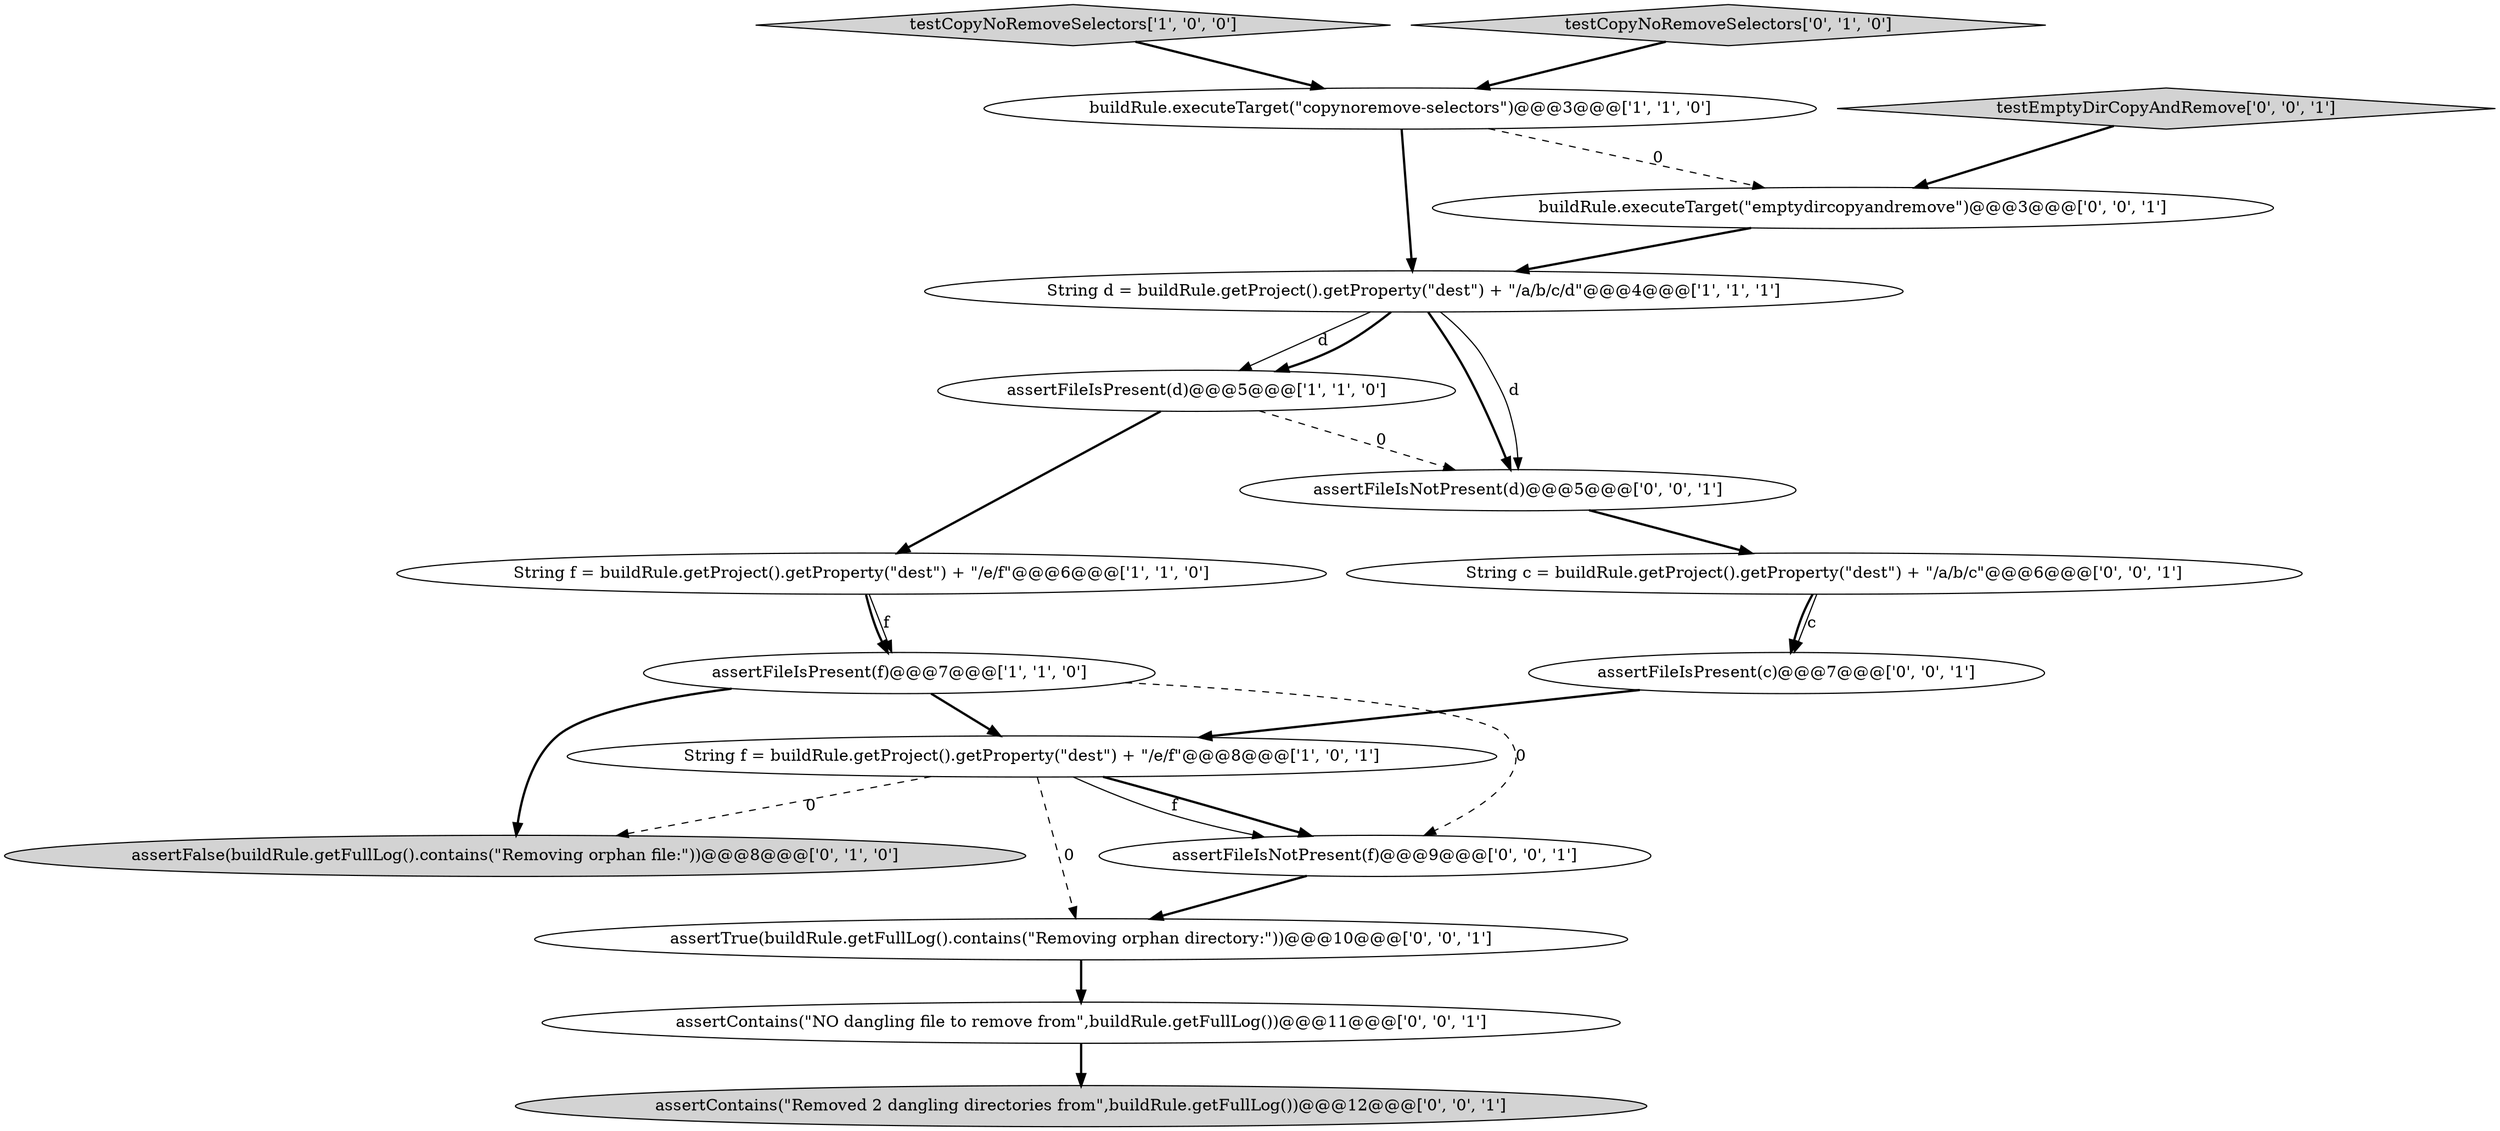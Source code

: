 digraph {
3 [style = filled, label = "assertFileIsPresent(d)@@@5@@@['1', '1', '0']", fillcolor = white, shape = ellipse image = "AAA0AAABBB1BBB"];
2 [style = filled, label = "String f = buildRule.getProject().getProperty(\"dest\") + \"/e/f\"@@@6@@@['1', '1', '0']", fillcolor = white, shape = ellipse image = "AAA0AAABBB1BBB"];
16 [style = filled, label = "assertContains(\"Removed 2 dangling directories from\",buildRule.getFullLog())@@@12@@@['0', '0', '1']", fillcolor = lightgray, shape = ellipse image = "AAA0AAABBB3BBB"];
6 [style = filled, label = "testCopyNoRemoveSelectors['1', '0', '0']", fillcolor = lightgray, shape = diamond image = "AAA0AAABBB1BBB"];
10 [style = filled, label = "assertFileIsNotPresent(f)@@@9@@@['0', '0', '1']", fillcolor = white, shape = ellipse image = "AAA0AAABBB3BBB"];
12 [style = filled, label = "buildRule.executeTarget(\"emptydircopyandremove\")@@@3@@@['0', '0', '1']", fillcolor = white, shape = ellipse image = "AAA0AAABBB3BBB"];
8 [style = filled, label = "testCopyNoRemoveSelectors['0', '1', '0']", fillcolor = lightgray, shape = diamond image = "AAA0AAABBB2BBB"];
9 [style = filled, label = "assertContains(\"NO dangling file to remove from\",buildRule.getFullLog())@@@11@@@['0', '0', '1']", fillcolor = white, shape = ellipse image = "AAA0AAABBB3BBB"];
4 [style = filled, label = "assertFileIsPresent(f)@@@7@@@['1', '1', '0']", fillcolor = white, shape = ellipse image = "AAA0AAABBB1BBB"];
0 [style = filled, label = "buildRule.executeTarget(\"copynoremove-selectors\")@@@3@@@['1', '1', '0']", fillcolor = white, shape = ellipse image = "AAA0AAABBB1BBB"];
11 [style = filled, label = "assertTrue(buildRule.getFullLog().contains(\"Removing orphan directory:\"))@@@10@@@['0', '0', '1']", fillcolor = white, shape = ellipse image = "AAA0AAABBB3BBB"];
13 [style = filled, label = "assertFileIsPresent(c)@@@7@@@['0', '0', '1']", fillcolor = white, shape = ellipse image = "AAA0AAABBB3BBB"];
14 [style = filled, label = "String c = buildRule.getProject().getProperty(\"dest\") + \"/a/b/c\"@@@6@@@['0', '0', '1']", fillcolor = white, shape = ellipse image = "AAA0AAABBB3BBB"];
1 [style = filled, label = "String d = buildRule.getProject().getProperty(\"dest\") + \"/a/b/c/d\"@@@4@@@['1', '1', '1']", fillcolor = white, shape = ellipse image = "AAA0AAABBB1BBB"];
5 [style = filled, label = "String f = buildRule.getProject().getProperty(\"dest\") + \"/e/f\"@@@8@@@['1', '0', '1']", fillcolor = white, shape = ellipse image = "AAA0AAABBB1BBB"];
15 [style = filled, label = "testEmptyDirCopyAndRemove['0', '0', '1']", fillcolor = lightgray, shape = diamond image = "AAA0AAABBB3BBB"];
17 [style = filled, label = "assertFileIsNotPresent(d)@@@5@@@['0', '0', '1']", fillcolor = white, shape = ellipse image = "AAA0AAABBB3BBB"];
7 [style = filled, label = "assertFalse(buildRule.getFullLog().contains(\"Removing orphan file:\"))@@@8@@@['0', '1', '0']", fillcolor = lightgray, shape = ellipse image = "AAA1AAABBB2BBB"];
5->7 [style = dashed, label="0"];
3->17 [style = dashed, label="0"];
4->7 [style = bold, label=""];
2->4 [style = bold, label=""];
8->0 [style = bold, label=""];
3->2 [style = bold, label=""];
15->12 [style = bold, label=""];
9->16 [style = bold, label=""];
4->5 [style = bold, label=""];
6->0 [style = bold, label=""];
4->10 [style = dashed, label="0"];
14->13 [style = bold, label=""];
12->1 [style = bold, label=""];
11->9 [style = bold, label=""];
17->14 [style = bold, label=""];
10->11 [style = bold, label=""];
2->4 [style = solid, label="f"];
5->10 [style = bold, label=""];
0->1 [style = bold, label=""];
5->11 [style = dashed, label="0"];
1->3 [style = solid, label="d"];
1->3 [style = bold, label=""];
1->17 [style = bold, label=""];
5->10 [style = solid, label="f"];
1->17 [style = solid, label="d"];
13->5 [style = bold, label=""];
14->13 [style = solid, label="c"];
0->12 [style = dashed, label="0"];
}
